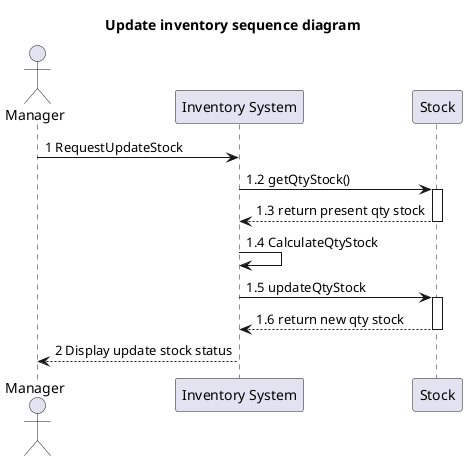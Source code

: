 @startuml
'https://plantuml.com/sequence-diagram

title Update inventory sequence diagram

actor Manager as actorManager
participant "Inventory System" as InventorySystem
participant "Stock" as classStock

'participant "Category" as classCategory

'actorManager -> InventorySystem: 1. RequestViewStock
'activate InventorySystem

'-------------- START add stock ---------------

actorManager -> InventorySystem : 1 RequestUpdateStock

InventorySystem -> classStock: 1.2 getQtyStock()
activate classStock

classStock --> InventorySystem: 1.3 return present qty stock
deactivate classStock


InventorySystem -> InventorySystem :  1.4 CalculateQtyStock


InventorySystem -> classStock: 1.5 updateQtyStock
activate classStock

classStock --> InventorySystem: 1.6 return new qty stock
deactivate classStock

InventorySystem  --> actorManager : 2 Display update stock status
deactivate InventorySystem


@enduml